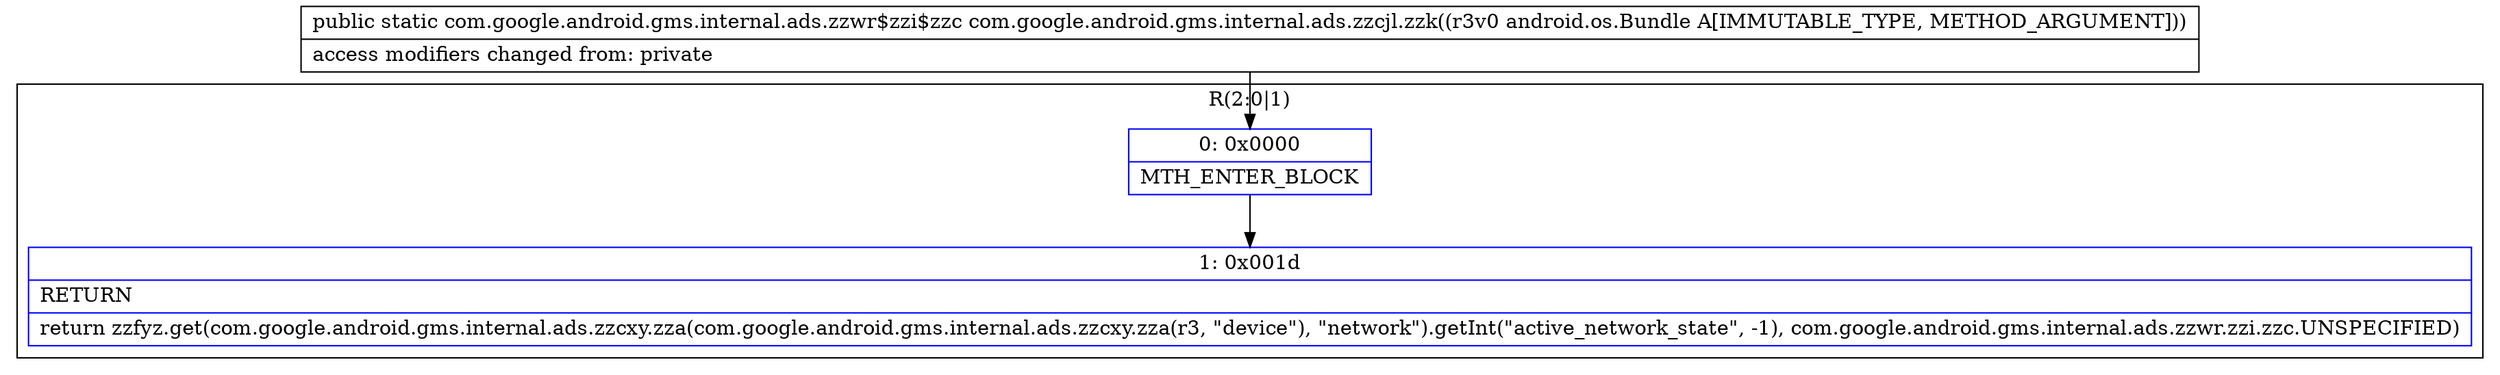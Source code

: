 digraph "CFG forcom.google.android.gms.internal.ads.zzcjl.zzk(Landroid\/os\/Bundle;)Lcom\/google\/android\/gms\/internal\/ads\/zzwr$zzi$zzc;" {
subgraph cluster_Region_1352075792 {
label = "R(2:0|1)";
node [shape=record,color=blue];
Node_0 [shape=record,label="{0\:\ 0x0000|MTH_ENTER_BLOCK\l}"];
Node_1 [shape=record,label="{1\:\ 0x001d|RETURN\l|return zzfyz.get(com.google.android.gms.internal.ads.zzcxy.zza(com.google.android.gms.internal.ads.zzcxy.zza(r3, \"device\"), \"network\").getInt(\"active_network_state\", \-1), com.google.android.gms.internal.ads.zzwr.zzi.zzc.UNSPECIFIED)\l}"];
}
MethodNode[shape=record,label="{public static com.google.android.gms.internal.ads.zzwr$zzi$zzc com.google.android.gms.internal.ads.zzcjl.zzk((r3v0 android.os.Bundle A[IMMUTABLE_TYPE, METHOD_ARGUMENT]))  | access modifiers changed from: private\l}"];
MethodNode -> Node_0;
Node_0 -> Node_1;
}

